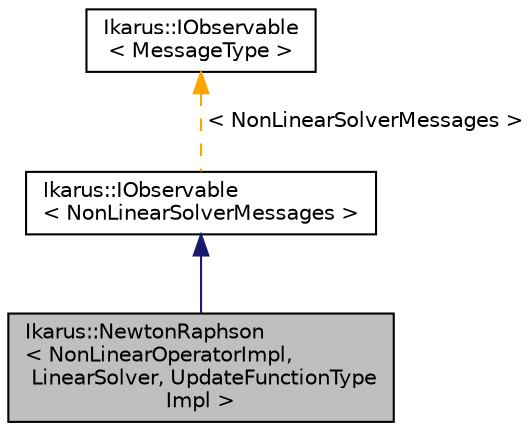 digraph "Ikarus::NewtonRaphson&lt; NonLinearOperatorImpl, LinearSolver, UpdateFunctionTypeImpl &gt;"
{
 // LATEX_PDF_SIZE
  edge [fontname="Helvetica",fontsize="10",labelfontname="Helvetica",labelfontsize="10"];
  node [fontname="Helvetica",fontsize="10",shape=record];
  Node1 [label="Ikarus::NewtonRaphson\l\< NonLinearOperatorImpl,\l LinearSolver, UpdateFunctionType\lImpl \>",height=0.2,width=0.4,color="black", fillcolor="grey75", style="filled", fontcolor="black",tooltip="Implementation of the Newton-Raphson method for solving nonlinear equations."];
  Node2 -> Node1 [dir="back",color="midnightblue",fontsize="10",style="solid",fontname="Helvetica"];
  Node2 [label="Ikarus::IObservable\l\< NonLinearSolverMessages \>",height=0.2,width=0.4,color="black", fillcolor="white", style="filled",URL="$a01570.html",tooltip=" "];
  Node3 -> Node2 [dir="back",color="orange",fontsize="10",style="dashed",label=" \< NonLinearSolverMessages \>" ,fontname="Helvetica"];
  Node3 [label="Ikarus::IObservable\l\< MessageType \>",height=0.2,width=0.4,color="black", fillcolor="white", style="filled",URL="$a01570.html",tooltip="Generic observable interface for the Observer design pattern. See  for a description of the design pa..."];
}
